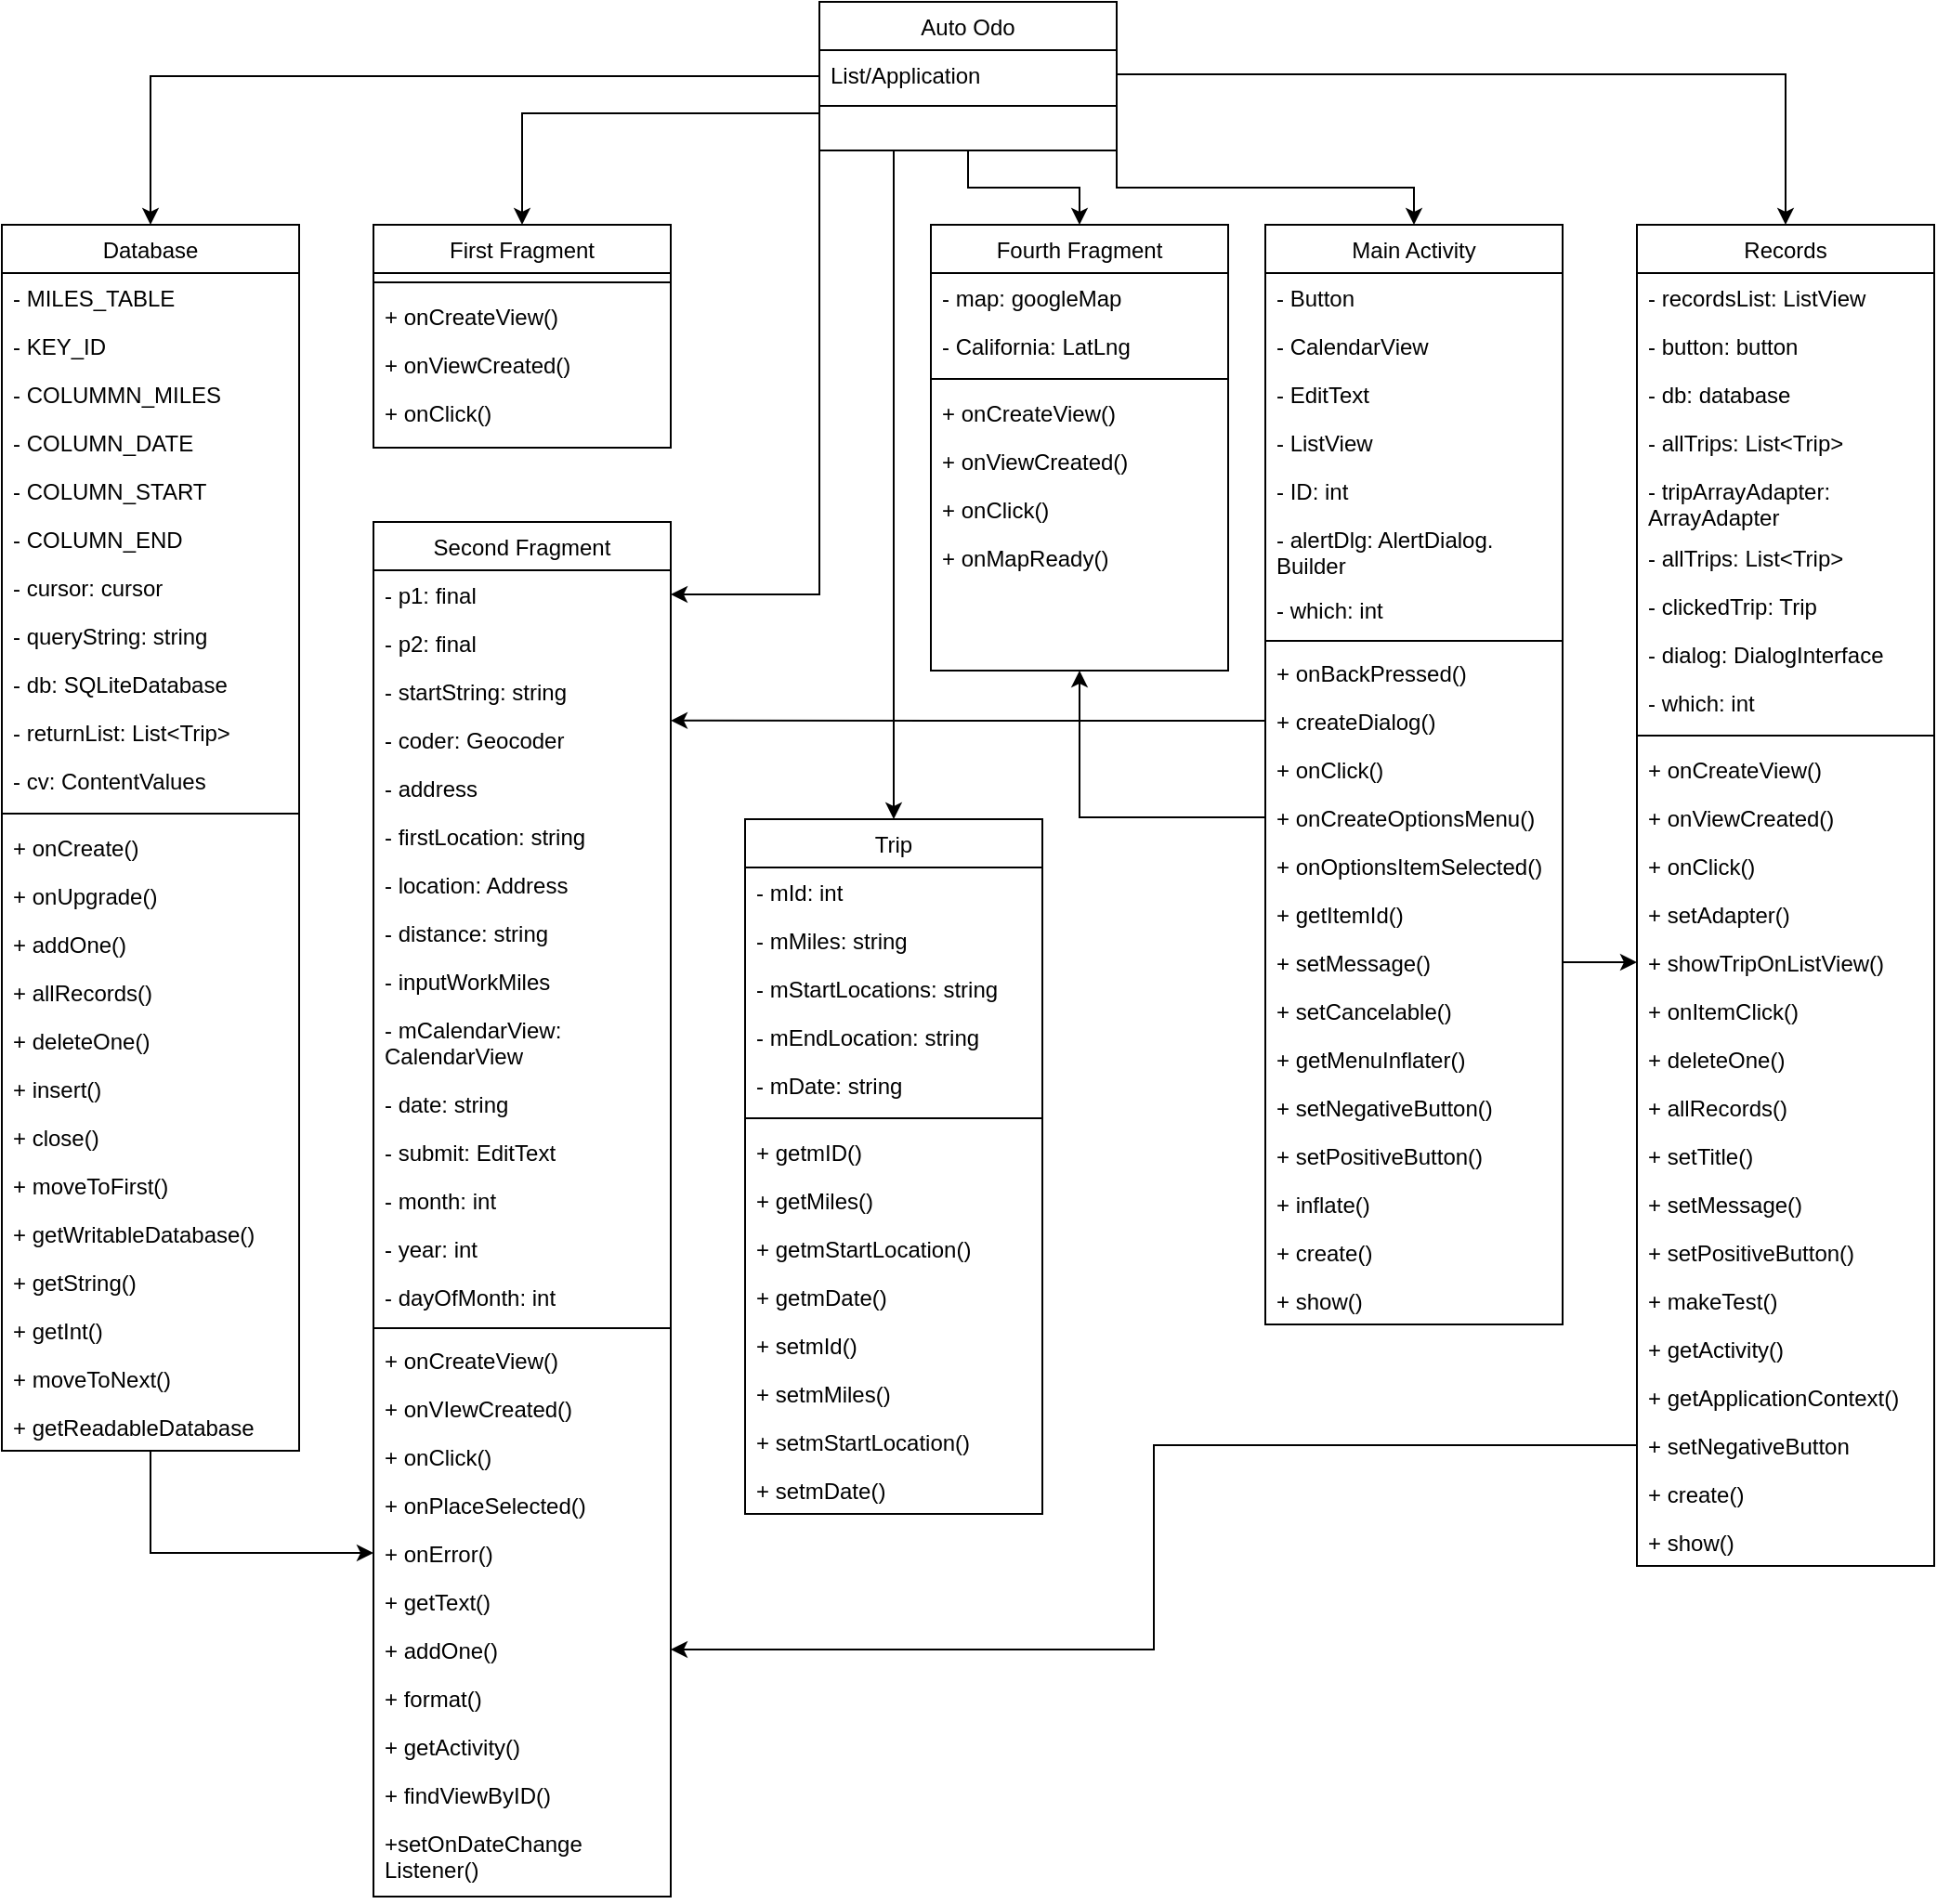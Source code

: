 <mxfile version="14.6.12" type="github">
  <diagram id="C5RBs43oDa-KdzZeNtuy" name="Page-1">
    <mxGraphModel dx="2219" dy="1079" grid="1" gridSize="10" guides="1" tooltips="1" connect="1" arrows="1" fold="1" page="1" pageScale="1" pageWidth="1169" pageHeight="827" math="0" shadow="0">
      <root>
        <mxCell id="WIyWlLk6GJQsqaUBKTNV-0" />
        <mxCell id="WIyWlLk6GJQsqaUBKTNV-1" parent="WIyWlLk6GJQsqaUBKTNV-0" />
        <mxCell id="zkfFHV4jXpPFQw0GAbJ--0" value="Trip" style="swimlane;fontStyle=0;align=center;verticalAlign=top;childLayout=stackLayout;horizontal=1;startSize=26;horizontalStack=0;resizeParent=1;resizeLast=0;collapsible=1;marginBottom=0;rounded=0;shadow=0;strokeWidth=1;" parent="WIyWlLk6GJQsqaUBKTNV-1" vertex="1">
          <mxGeometry x="480" y="480" width="160" height="374" as="geometry">
            <mxRectangle x="230" y="140" width="160" height="26" as="alternateBounds" />
          </mxGeometry>
        </mxCell>
        <mxCell id="zkfFHV4jXpPFQw0GAbJ--1" value="- mId: int" style="text;align=left;verticalAlign=top;spacingLeft=4;spacingRight=4;overflow=hidden;rotatable=0;points=[[0,0.5],[1,0.5]];portConstraint=eastwest;" parent="zkfFHV4jXpPFQw0GAbJ--0" vertex="1">
          <mxGeometry y="26" width="160" height="26" as="geometry" />
        </mxCell>
        <mxCell id="zkfFHV4jXpPFQw0GAbJ--2" value="- mMiles: string" style="text;align=left;verticalAlign=top;spacingLeft=4;spacingRight=4;overflow=hidden;rotatable=0;points=[[0,0.5],[1,0.5]];portConstraint=eastwest;rounded=0;shadow=0;html=0;" parent="zkfFHV4jXpPFQw0GAbJ--0" vertex="1">
          <mxGeometry y="52" width="160" height="26" as="geometry" />
        </mxCell>
        <mxCell id="zkfFHV4jXpPFQw0GAbJ--3" value="- mStartLocations: string" style="text;align=left;verticalAlign=top;spacingLeft=4;spacingRight=4;overflow=hidden;rotatable=0;points=[[0,0.5],[1,0.5]];portConstraint=eastwest;rounded=0;shadow=0;html=0;" parent="zkfFHV4jXpPFQw0GAbJ--0" vertex="1">
          <mxGeometry y="78" width="160" height="26" as="geometry" />
        </mxCell>
        <mxCell id="ICJa4dXN6EA7jcTqMa2y-134" value="- mEndLocation: string" style="text;align=left;verticalAlign=top;spacingLeft=4;spacingRight=4;overflow=hidden;rotatable=0;points=[[0,0.5],[1,0.5]];portConstraint=eastwest;" parent="zkfFHV4jXpPFQw0GAbJ--0" vertex="1">
          <mxGeometry y="104" width="160" height="26" as="geometry" />
        </mxCell>
        <mxCell id="zkfFHV4jXpPFQw0GAbJ--5" value="- mDate: string" style="text;align=left;verticalAlign=top;spacingLeft=4;spacingRight=4;overflow=hidden;rotatable=0;points=[[0,0.5],[1,0.5]];portConstraint=eastwest;" parent="zkfFHV4jXpPFQw0GAbJ--0" vertex="1">
          <mxGeometry y="130" width="160" height="26" as="geometry" />
        </mxCell>
        <mxCell id="zkfFHV4jXpPFQw0GAbJ--16" value="" style="endArrow=block;endSize=10;endFill=0;shadow=0;strokeWidth=1;rounded=0;edgeStyle=elbowEdgeStyle;elbow=vertical;startArrow=none;" parent="zkfFHV4jXpPFQw0GAbJ--0" edge="1">
          <mxGeometry width="160" relative="1" as="geometry">
            <mxPoint x="80" y="146" as="sourcePoint" />
            <mxPoint x="80" y="146" as="targetPoint" />
          </mxGeometry>
        </mxCell>
        <mxCell id="zkfFHV4jXpPFQw0GAbJ--4" value="" style="line;html=1;strokeWidth=1;align=left;verticalAlign=middle;spacingTop=-1;spacingLeft=3;spacingRight=3;rotatable=0;labelPosition=right;points=[];portConstraint=eastwest;" parent="zkfFHV4jXpPFQw0GAbJ--0" vertex="1">
          <mxGeometry y="156" width="160" height="10" as="geometry" />
        </mxCell>
        <mxCell id="htNBscK8hAbttqMsENV1-2" value="+ getmID()" style="text;align=left;verticalAlign=top;spacingLeft=4;spacingRight=4;overflow=hidden;rotatable=0;points=[[0,0.5],[1,0.5]];portConstraint=eastwest;" parent="zkfFHV4jXpPFQw0GAbJ--0" vertex="1">
          <mxGeometry y="166" width="160" height="26" as="geometry" />
        </mxCell>
        <mxCell id="YittxUxYCjVYNc-NV5xi-0" value="+ getMiles()" style="text;align=left;verticalAlign=top;spacingLeft=4;spacingRight=4;overflow=hidden;rotatable=0;points=[[0,0.5],[1,0.5]];portConstraint=eastwest;" parent="zkfFHV4jXpPFQw0GAbJ--0" vertex="1">
          <mxGeometry y="192" width="160" height="26" as="geometry" />
        </mxCell>
        <mxCell id="YittxUxYCjVYNc-NV5xi-1" value="+ getmStartLocation()" style="text;align=left;verticalAlign=top;spacingLeft=4;spacingRight=4;overflow=hidden;rotatable=0;points=[[0,0.5],[1,0.5]];portConstraint=eastwest;" parent="zkfFHV4jXpPFQw0GAbJ--0" vertex="1">
          <mxGeometry y="218" width="160" height="26" as="geometry" />
        </mxCell>
        <mxCell id="YittxUxYCjVYNc-NV5xi-2" value="+ getmDate()" style="text;align=left;verticalAlign=top;spacingLeft=4;spacingRight=4;overflow=hidden;rotatable=0;points=[[0,0.5],[1,0.5]];portConstraint=eastwest;" parent="zkfFHV4jXpPFQw0GAbJ--0" vertex="1">
          <mxGeometry y="244" width="160" height="26" as="geometry" />
        </mxCell>
        <mxCell id="YittxUxYCjVYNc-NV5xi-3" value="+ setmId()" style="text;align=left;verticalAlign=top;spacingLeft=4;spacingRight=4;overflow=hidden;rotatable=0;points=[[0,0.5],[1,0.5]];portConstraint=eastwest;" parent="zkfFHV4jXpPFQw0GAbJ--0" vertex="1">
          <mxGeometry y="270" width="160" height="26" as="geometry" />
        </mxCell>
        <mxCell id="YittxUxYCjVYNc-NV5xi-4" value="+ setmMiles()" style="text;align=left;verticalAlign=top;spacingLeft=4;spacingRight=4;overflow=hidden;rotatable=0;points=[[0,0.5],[1,0.5]];portConstraint=eastwest;" parent="zkfFHV4jXpPFQw0GAbJ--0" vertex="1">
          <mxGeometry y="296" width="160" height="26" as="geometry" />
        </mxCell>
        <mxCell id="YittxUxYCjVYNc-NV5xi-5" value="+ setmStartLocation()" style="text;align=left;verticalAlign=top;spacingLeft=4;spacingRight=4;overflow=hidden;rotatable=0;points=[[0,0.5],[1,0.5]];portConstraint=eastwest;" parent="zkfFHV4jXpPFQw0GAbJ--0" vertex="1">
          <mxGeometry y="322" width="160" height="26" as="geometry" />
        </mxCell>
        <mxCell id="YittxUxYCjVYNc-NV5xi-6" value="+ setmDate()" style="text;align=left;verticalAlign=top;spacingLeft=4;spacingRight=4;overflow=hidden;rotatable=0;points=[[0,0.5],[1,0.5]];portConstraint=eastwest;" parent="zkfFHV4jXpPFQw0GAbJ--0" vertex="1">
          <mxGeometry y="348" width="160" height="26" as="geometry" />
        </mxCell>
        <mxCell id="MrnSprWwLzV4yF43F4_1-12" style="edgeStyle=orthogonalEdgeStyle;rounded=0;orthogonalLoop=1;jettySize=auto;html=1;exitX=0.5;exitY=1;exitDx=0;exitDy=0;entryX=0;entryY=0.5;entryDx=0;entryDy=0;" edge="1" parent="WIyWlLk6GJQsqaUBKTNV-1" source="YittxUxYCjVYNc-NV5xi-7" target="ICJa4dXN6EA7jcTqMa2y-112">
          <mxGeometry relative="1" as="geometry" />
        </mxCell>
        <mxCell id="YittxUxYCjVYNc-NV5xi-7" value="Database" style="swimlane;fontStyle=0;align=center;verticalAlign=top;childLayout=stackLayout;horizontal=1;startSize=26;horizontalStack=0;resizeParent=1;resizeLast=0;collapsible=1;marginBottom=0;rounded=0;shadow=0;strokeWidth=1;" parent="WIyWlLk6GJQsqaUBKTNV-1" vertex="1">
          <mxGeometry x="80" y="160" width="160" height="660" as="geometry">
            <mxRectangle x="230" y="140" width="160" height="26" as="alternateBounds" />
          </mxGeometry>
        </mxCell>
        <mxCell id="YittxUxYCjVYNc-NV5xi-8" value="- MILES_TABLE" style="text;align=left;verticalAlign=top;spacingLeft=4;spacingRight=4;overflow=hidden;rotatable=0;points=[[0,0.5],[1,0.5]];portConstraint=eastwest;" parent="YittxUxYCjVYNc-NV5xi-7" vertex="1">
          <mxGeometry y="26" width="160" height="26" as="geometry" />
        </mxCell>
        <mxCell id="YittxUxYCjVYNc-NV5xi-9" value="- KEY_ID" style="text;align=left;verticalAlign=top;spacingLeft=4;spacingRight=4;overflow=hidden;rotatable=0;points=[[0,0.5],[1,0.5]];portConstraint=eastwest;rounded=0;shadow=0;html=0;" parent="YittxUxYCjVYNc-NV5xi-7" vertex="1">
          <mxGeometry y="52" width="160" height="26" as="geometry" />
        </mxCell>
        <mxCell id="YittxUxYCjVYNc-NV5xi-10" value="- COLUMMN_MILES" style="text;align=left;verticalAlign=top;spacingLeft=4;spacingRight=4;overflow=hidden;rotatable=0;points=[[0,0.5],[1,0.5]];portConstraint=eastwest;rounded=0;shadow=0;html=0;" parent="YittxUxYCjVYNc-NV5xi-7" vertex="1">
          <mxGeometry y="78" width="160" height="26" as="geometry" />
        </mxCell>
        <mxCell id="YittxUxYCjVYNc-NV5xi-11" value="- COLUMN_DATE" style="text;align=left;verticalAlign=top;spacingLeft=4;spacingRight=4;overflow=hidden;rotatable=0;points=[[0,0.5],[1,0.5]];portConstraint=eastwest;" parent="YittxUxYCjVYNc-NV5xi-7" vertex="1">
          <mxGeometry y="104" width="160" height="26" as="geometry" />
        </mxCell>
        <mxCell id="YittxUxYCjVYNc-NV5xi-12" value="" style="endArrow=block;endSize=10;endFill=0;shadow=0;strokeWidth=1;rounded=0;edgeStyle=elbowEdgeStyle;elbow=vertical;startArrow=none;" parent="YittxUxYCjVYNc-NV5xi-7" edge="1">
          <mxGeometry width="160" relative="1" as="geometry">
            <mxPoint x="80" y="146" as="sourcePoint" />
            <mxPoint x="80" y="146" as="targetPoint" />
          </mxGeometry>
        </mxCell>
        <mxCell id="YittxUxYCjVYNc-NV5xi-22" value="- COLUMN_START" style="text;align=left;verticalAlign=top;spacingLeft=4;spacingRight=4;overflow=hidden;rotatable=0;points=[[0,0.5],[1,0.5]];portConstraint=eastwest;" parent="YittxUxYCjVYNc-NV5xi-7" vertex="1">
          <mxGeometry y="130" width="160" height="26" as="geometry" />
        </mxCell>
        <mxCell id="YittxUxYCjVYNc-NV5xi-23" value="- COLUMN_END" style="text;align=left;verticalAlign=top;spacingLeft=4;spacingRight=4;overflow=hidden;rotatable=0;points=[[0,0.5],[1,0.5]];portConstraint=eastwest;" parent="YittxUxYCjVYNc-NV5xi-7" vertex="1">
          <mxGeometry y="156" width="160" height="26" as="geometry" />
        </mxCell>
        <mxCell id="ICJa4dXN6EA7jcTqMa2y-63" value="- cursor: cursor" style="text;align=left;verticalAlign=top;spacingLeft=4;spacingRight=4;overflow=hidden;rotatable=0;points=[[0,0.5],[1,0.5]];portConstraint=eastwest;" parent="YittxUxYCjVYNc-NV5xi-7" vertex="1">
          <mxGeometry y="182" width="160" height="26" as="geometry" />
        </mxCell>
        <mxCell id="ICJa4dXN6EA7jcTqMa2y-64" value="- queryString: string" style="text;align=left;verticalAlign=top;spacingLeft=4;spacingRight=4;overflow=hidden;rotatable=0;points=[[0,0.5],[1,0.5]];portConstraint=eastwest;" parent="YittxUxYCjVYNc-NV5xi-7" vertex="1">
          <mxGeometry y="208" width="160" height="26" as="geometry" />
        </mxCell>
        <mxCell id="ICJa4dXN6EA7jcTqMa2y-65" value="- db: SQLiteDatabase" style="text;align=left;verticalAlign=top;spacingLeft=4;spacingRight=4;overflow=hidden;rotatable=0;points=[[0,0.5],[1,0.5]];portConstraint=eastwest;" parent="YittxUxYCjVYNc-NV5xi-7" vertex="1">
          <mxGeometry y="234" width="160" height="26" as="geometry" />
        </mxCell>
        <mxCell id="ICJa4dXN6EA7jcTqMa2y-71" value="- returnList: List&lt;Trip&gt;" style="text;align=left;verticalAlign=top;spacingLeft=4;spacingRight=4;overflow=hidden;rotatable=0;points=[[0,0.5],[1,0.5]];portConstraint=eastwest;" parent="YittxUxYCjVYNc-NV5xi-7" vertex="1">
          <mxGeometry y="260" width="160" height="26" as="geometry" />
        </mxCell>
        <mxCell id="ICJa4dXN6EA7jcTqMa2y-72" value="- cv: ContentValues" style="text;align=left;verticalAlign=top;spacingLeft=4;spacingRight=4;overflow=hidden;rotatable=0;points=[[0,0.5],[1,0.5]];portConstraint=eastwest;" parent="YittxUxYCjVYNc-NV5xi-7" vertex="1">
          <mxGeometry y="286" width="160" height="26" as="geometry" />
        </mxCell>
        <mxCell id="YittxUxYCjVYNc-NV5xi-13" value="" style="line;html=1;strokeWidth=1;align=left;verticalAlign=middle;spacingTop=-1;spacingLeft=3;spacingRight=3;rotatable=0;labelPosition=right;points=[];portConstraint=eastwest;" parent="YittxUxYCjVYNc-NV5xi-7" vertex="1">
          <mxGeometry y="312" width="160" height="10" as="geometry" />
        </mxCell>
        <mxCell id="YittxUxYCjVYNc-NV5xi-24" value="+ onCreate()" style="text;align=left;verticalAlign=top;spacingLeft=4;spacingRight=4;overflow=hidden;rotatable=0;points=[[0,0.5],[1,0.5]];portConstraint=eastwest;" parent="YittxUxYCjVYNc-NV5xi-7" vertex="1">
          <mxGeometry y="322" width="160" height="26" as="geometry" />
        </mxCell>
        <mxCell id="YittxUxYCjVYNc-NV5xi-25" value="+ onUpgrade()" style="text;align=left;verticalAlign=top;spacingLeft=4;spacingRight=4;overflow=hidden;rotatable=0;points=[[0,0.5],[1,0.5]];portConstraint=eastwest;" parent="YittxUxYCjVYNc-NV5xi-7" vertex="1">
          <mxGeometry y="348" width="160" height="26" as="geometry" />
        </mxCell>
        <mxCell id="YittxUxYCjVYNc-NV5xi-37" value="+ addOne()" style="text;align=left;verticalAlign=top;spacingLeft=4;spacingRight=4;overflow=hidden;rotatable=0;points=[[0,0.5],[1,0.5]];portConstraint=eastwest;" parent="YittxUxYCjVYNc-NV5xi-7" vertex="1">
          <mxGeometry y="374" width="160" height="26" as="geometry" />
        </mxCell>
        <mxCell id="YittxUxYCjVYNc-NV5xi-38" value="+ allRecords()" style="text;align=left;verticalAlign=top;spacingLeft=4;spacingRight=4;overflow=hidden;rotatable=0;points=[[0,0.5],[1,0.5]];portConstraint=eastwest;" parent="YittxUxYCjVYNc-NV5xi-7" vertex="1">
          <mxGeometry y="400" width="160" height="26" as="geometry" />
        </mxCell>
        <mxCell id="YittxUxYCjVYNc-NV5xi-39" value="+ deleteOne()" style="text;align=left;verticalAlign=top;spacingLeft=4;spacingRight=4;overflow=hidden;rotatable=0;points=[[0,0.5],[1,0.5]];portConstraint=eastwest;" parent="YittxUxYCjVYNc-NV5xi-7" vertex="1">
          <mxGeometry y="426" width="160" height="26" as="geometry" />
        </mxCell>
        <mxCell id="ICJa4dXN6EA7jcTqMa2y-60" value="+ insert()" style="text;align=left;verticalAlign=top;spacingLeft=4;spacingRight=4;overflow=hidden;rotatable=0;points=[[0,0.5],[1,0.5]];portConstraint=eastwest;" parent="YittxUxYCjVYNc-NV5xi-7" vertex="1">
          <mxGeometry y="452" width="160" height="26" as="geometry" />
        </mxCell>
        <mxCell id="ICJa4dXN6EA7jcTqMa2y-61" value="+ close()" style="text;align=left;verticalAlign=top;spacingLeft=4;spacingRight=4;overflow=hidden;rotatable=0;points=[[0,0.5],[1,0.5]];portConstraint=eastwest;" parent="YittxUxYCjVYNc-NV5xi-7" vertex="1">
          <mxGeometry y="478" width="160" height="26" as="geometry" />
        </mxCell>
        <mxCell id="ICJa4dXN6EA7jcTqMa2y-62" value="+ moveToFirst()" style="text;align=left;verticalAlign=top;spacingLeft=4;spacingRight=4;overflow=hidden;rotatable=0;points=[[0,0.5],[1,0.5]];portConstraint=eastwest;" parent="YittxUxYCjVYNc-NV5xi-7" vertex="1">
          <mxGeometry y="504" width="160" height="26" as="geometry" />
        </mxCell>
        <mxCell id="ICJa4dXN6EA7jcTqMa2y-66" value="+ getWritableDatabase()" style="text;align=left;verticalAlign=top;spacingLeft=4;spacingRight=4;overflow=hidden;rotatable=0;points=[[0,0.5],[1,0.5]];portConstraint=eastwest;" parent="YittxUxYCjVYNc-NV5xi-7" vertex="1">
          <mxGeometry y="530" width="160" height="26" as="geometry" />
        </mxCell>
        <mxCell id="ICJa4dXN6EA7jcTqMa2y-67" value="+ getString()" style="text;align=left;verticalAlign=top;spacingLeft=4;spacingRight=4;overflow=hidden;rotatable=0;points=[[0,0.5],[1,0.5]];portConstraint=eastwest;" parent="YittxUxYCjVYNc-NV5xi-7" vertex="1">
          <mxGeometry y="556" width="160" height="26" as="geometry" />
        </mxCell>
        <mxCell id="ICJa4dXN6EA7jcTqMa2y-68" value="+ getInt()" style="text;align=left;verticalAlign=top;spacingLeft=4;spacingRight=4;overflow=hidden;rotatable=0;points=[[0,0.5],[1,0.5]];portConstraint=eastwest;" parent="YittxUxYCjVYNc-NV5xi-7" vertex="1">
          <mxGeometry y="582" width="160" height="26" as="geometry" />
        </mxCell>
        <mxCell id="ICJa4dXN6EA7jcTqMa2y-69" value="+ moveToNext()" style="text;align=left;verticalAlign=top;spacingLeft=4;spacingRight=4;overflow=hidden;rotatable=0;points=[[0,0.5],[1,0.5]];portConstraint=eastwest;" parent="YittxUxYCjVYNc-NV5xi-7" vertex="1">
          <mxGeometry y="608" width="160" height="26" as="geometry" />
        </mxCell>
        <mxCell id="ICJa4dXN6EA7jcTqMa2y-70" value="+ getReadableDatabase" style="text;align=left;verticalAlign=top;spacingLeft=4;spacingRight=4;overflow=hidden;rotatable=0;points=[[0,0.5],[1,0.5]];portConstraint=eastwest;" parent="YittxUxYCjVYNc-NV5xi-7" vertex="1">
          <mxGeometry y="634" width="160" height="26" as="geometry" />
        </mxCell>
        <mxCell id="YittxUxYCjVYNc-NV5xi-40" value="Records" style="swimlane;fontStyle=0;align=center;verticalAlign=top;childLayout=stackLayout;horizontal=1;startSize=26;horizontalStack=0;resizeParent=1;resizeLast=0;collapsible=1;marginBottom=0;rounded=0;shadow=0;strokeWidth=1;" parent="WIyWlLk6GJQsqaUBKTNV-1" vertex="1">
          <mxGeometry x="960" y="160" width="160" height="722" as="geometry">
            <mxRectangle x="230" y="140" width="160" height="26" as="alternateBounds" />
          </mxGeometry>
        </mxCell>
        <mxCell id="YittxUxYCjVYNc-NV5xi-45" value="" style="endArrow=block;endSize=10;endFill=0;shadow=0;strokeWidth=1;rounded=0;edgeStyle=elbowEdgeStyle;elbow=vertical;startArrow=none;" parent="YittxUxYCjVYNc-NV5xi-40" edge="1">
          <mxGeometry width="160" relative="1" as="geometry">
            <mxPoint x="80" y="146" as="sourcePoint" />
            <mxPoint x="80" y="146" as="targetPoint" />
          </mxGeometry>
        </mxCell>
        <mxCell id="ICJa4dXN6EA7jcTqMa2y-52" value="- recordsList: ListView" style="text;align=left;verticalAlign=top;spacingLeft=4;spacingRight=4;overflow=hidden;rotatable=0;points=[[0,0.5],[1,0.5]];portConstraint=eastwest;" parent="YittxUxYCjVYNc-NV5xi-40" vertex="1">
          <mxGeometry y="26" width="160" height="26" as="geometry" />
        </mxCell>
        <mxCell id="ICJa4dXN6EA7jcTqMa2y-48" value="- button: button" style="text;align=left;verticalAlign=top;spacingLeft=4;spacingRight=4;overflow=hidden;rotatable=0;points=[[0,0.5],[1,0.5]];portConstraint=eastwest;" parent="YittxUxYCjVYNc-NV5xi-40" vertex="1">
          <mxGeometry y="52" width="160" height="26" as="geometry" />
        </mxCell>
        <mxCell id="ICJa4dXN6EA7jcTqMa2y-49" value="- db: database" style="text;align=left;verticalAlign=top;spacingLeft=4;spacingRight=4;overflow=hidden;rotatable=0;points=[[0,0.5],[1,0.5]];portConstraint=eastwest;" parent="YittxUxYCjVYNc-NV5xi-40" vertex="1">
          <mxGeometry y="78" width="160" height="26" as="geometry" />
        </mxCell>
        <mxCell id="ICJa4dXN6EA7jcTqMa2y-50" value="- allTrips: List&lt;Trip&gt;" style="text;align=left;verticalAlign=top;spacingLeft=4;spacingRight=4;overflow=hidden;rotatable=0;points=[[0,0.5],[1,0.5]];portConstraint=eastwest;" parent="YittxUxYCjVYNc-NV5xi-40" vertex="1">
          <mxGeometry y="104" width="160" height="26" as="geometry" />
        </mxCell>
        <mxCell id="ICJa4dXN6EA7jcTqMa2y-51" value="- tripArrayAdapter: &#xa;ArrayAdapter" style="text;align=left;verticalAlign=top;spacingLeft=4;spacingRight=4;overflow=hidden;rotatable=0;points=[[0,0.5],[1,0.5]];portConstraint=eastwest;" parent="YittxUxYCjVYNc-NV5xi-40" vertex="1">
          <mxGeometry y="130" width="160" height="36" as="geometry" />
        </mxCell>
        <mxCell id="ICJa4dXN6EA7jcTqMa2y-53" value="- allTrips: List&lt;Trip&gt;" style="text;align=left;verticalAlign=top;spacingLeft=4;spacingRight=4;overflow=hidden;rotatable=0;points=[[0,0.5],[1,0.5]];portConstraint=eastwest;" parent="YittxUxYCjVYNc-NV5xi-40" vertex="1">
          <mxGeometry y="166" width="160" height="26" as="geometry" />
        </mxCell>
        <mxCell id="ICJa4dXN6EA7jcTqMa2y-56" value="- clickedTrip: Trip" style="text;align=left;verticalAlign=top;spacingLeft=4;spacingRight=4;overflow=hidden;rotatable=0;points=[[0,0.5],[1,0.5]];portConstraint=eastwest;" parent="YittxUxYCjVYNc-NV5xi-40" vertex="1">
          <mxGeometry y="192" width="160" height="26" as="geometry" />
        </mxCell>
        <mxCell id="ICJa4dXN6EA7jcTqMa2y-90" value="- dialog: DialogInterface" style="text;align=left;verticalAlign=top;spacingLeft=4;spacingRight=4;overflow=hidden;rotatable=0;points=[[0,0.5],[1,0.5]];portConstraint=eastwest;" parent="YittxUxYCjVYNc-NV5xi-40" vertex="1">
          <mxGeometry y="218" width="160" height="26" as="geometry" />
        </mxCell>
        <mxCell id="ICJa4dXN6EA7jcTqMa2y-91" value="- which: int" style="text;align=left;verticalAlign=top;spacingLeft=4;spacingRight=4;overflow=hidden;rotatable=0;points=[[0,0.5],[1,0.5]];portConstraint=eastwest;" parent="YittxUxYCjVYNc-NV5xi-40" vertex="1">
          <mxGeometry y="244" width="160" height="26" as="geometry" />
        </mxCell>
        <mxCell id="YittxUxYCjVYNc-NV5xi-48" value="" style="line;html=1;strokeWidth=1;align=left;verticalAlign=middle;spacingTop=-1;spacingLeft=3;spacingRight=3;rotatable=0;labelPosition=right;points=[];portConstraint=eastwest;" parent="YittxUxYCjVYNc-NV5xi-40" vertex="1">
          <mxGeometry y="270" width="160" height="10" as="geometry" />
        </mxCell>
        <mxCell id="YittxUxYCjVYNc-NV5xi-49" value="+ onCreateView()" style="text;align=left;verticalAlign=top;spacingLeft=4;spacingRight=4;overflow=hidden;rotatable=0;points=[[0,0.5],[1,0.5]];portConstraint=eastwest;" parent="YittxUxYCjVYNc-NV5xi-40" vertex="1">
          <mxGeometry y="280" width="160" height="26" as="geometry" />
        </mxCell>
        <mxCell id="YittxUxYCjVYNc-NV5xi-50" value="+ onViewCreated()" style="text;align=left;verticalAlign=top;spacingLeft=4;spacingRight=4;overflow=hidden;rotatable=0;points=[[0,0.5],[1,0.5]];portConstraint=eastwest;" parent="YittxUxYCjVYNc-NV5xi-40" vertex="1">
          <mxGeometry y="306" width="160" height="26" as="geometry" />
        </mxCell>
        <mxCell id="YittxUxYCjVYNc-NV5xi-51" value="+ onClick()" style="text;align=left;verticalAlign=top;spacingLeft=4;spacingRight=4;overflow=hidden;rotatable=0;points=[[0,0.5],[1,0.5]];portConstraint=eastwest;" parent="YittxUxYCjVYNc-NV5xi-40" vertex="1">
          <mxGeometry y="332" width="160" height="26" as="geometry" />
        </mxCell>
        <mxCell id="ICJa4dXN6EA7jcTqMa2y-59" value="+ setAdapter()" style="text;align=left;verticalAlign=top;spacingLeft=4;spacingRight=4;overflow=hidden;rotatable=0;points=[[0,0.5],[1,0.5]];portConstraint=eastwest;" parent="YittxUxYCjVYNc-NV5xi-40" vertex="1">
          <mxGeometry y="358" width="160" height="26" as="geometry" />
        </mxCell>
        <mxCell id="ICJa4dXN6EA7jcTqMa2y-54" value="+ showTripOnListView()" style="text;align=left;verticalAlign=top;spacingLeft=4;spacingRight=4;overflow=hidden;rotatable=0;points=[[0,0.5],[1,0.5]];portConstraint=eastwest;" parent="YittxUxYCjVYNc-NV5xi-40" vertex="1">
          <mxGeometry y="384" width="160" height="26" as="geometry" />
        </mxCell>
        <mxCell id="ICJa4dXN6EA7jcTqMa2y-55" value="+ onItemClick()" style="text;align=left;verticalAlign=top;spacingLeft=4;spacingRight=4;overflow=hidden;rotatable=0;points=[[0,0.5],[1,0.5]];portConstraint=eastwest;" parent="YittxUxYCjVYNc-NV5xi-40" vertex="1">
          <mxGeometry y="410" width="160" height="26" as="geometry" />
        </mxCell>
        <mxCell id="ICJa4dXN6EA7jcTqMa2y-58" value="+ deleteOne()" style="text;align=left;verticalAlign=top;spacingLeft=4;spacingRight=4;overflow=hidden;rotatable=0;points=[[0,0.5],[1,0.5]];portConstraint=eastwest;" parent="YittxUxYCjVYNc-NV5xi-40" vertex="1">
          <mxGeometry y="436" width="160" height="26" as="geometry" />
        </mxCell>
        <mxCell id="ICJa4dXN6EA7jcTqMa2y-82" value="+ allRecords()" style="text;align=left;verticalAlign=top;spacingLeft=4;spacingRight=4;overflow=hidden;rotatable=0;points=[[0,0.5],[1,0.5]];portConstraint=eastwest;" parent="YittxUxYCjVYNc-NV5xi-40" vertex="1">
          <mxGeometry y="462" width="160" height="26" as="geometry" />
        </mxCell>
        <mxCell id="ICJa4dXN6EA7jcTqMa2y-83" value="+ setTitle()" style="text;align=left;verticalAlign=top;spacingLeft=4;spacingRight=4;overflow=hidden;rotatable=0;points=[[0,0.5],[1,0.5]];portConstraint=eastwest;" parent="YittxUxYCjVYNc-NV5xi-40" vertex="1">
          <mxGeometry y="488" width="160" height="26" as="geometry" />
        </mxCell>
        <mxCell id="ICJa4dXN6EA7jcTqMa2y-84" value="+ setMessage()" style="text;align=left;verticalAlign=top;spacingLeft=4;spacingRight=4;overflow=hidden;rotatable=0;points=[[0,0.5],[1,0.5]];portConstraint=eastwest;" parent="YittxUxYCjVYNc-NV5xi-40" vertex="1">
          <mxGeometry y="514" width="160" height="26" as="geometry" />
        </mxCell>
        <mxCell id="ICJa4dXN6EA7jcTqMa2y-85" value="+ setPositiveButton()" style="text;align=left;verticalAlign=top;spacingLeft=4;spacingRight=4;overflow=hidden;rotatable=0;points=[[0,0.5],[1,0.5]];portConstraint=eastwest;" parent="YittxUxYCjVYNc-NV5xi-40" vertex="1">
          <mxGeometry y="540" width="160" height="26" as="geometry" />
        </mxCell>
        <mxCell id="ICJa4dXN6EA7jcTqMa2y-86" value="+ makeTest()" style="text;align=left;verticalAlign=top;spacingLeft=4;spacingRight=4;overflow=hidden;rotatable=0;points=[[0,0.5],[1,0.5]];portConstraint=eastwest;" parent="YittxUxYCjVYNc-NV5xi-40" vertex="1">
          <mxGeometry y="566" width="160" height="26" as="geometry" />
        </mxCell>
        <mxCell id="ICJa4dXN6EA7jcTqMa2y-87" value="+ getActivity()" style="text;align=left;verticalAlign=top;spacingLeft=4;spacingRight=4;overflow=hidden;rotatable=0;points=[[0,0.5],[1,0.5]];portConstraint=eastwest;" parent="YittxUxYCjVYNc-NV5xi-40" vertex="1">
          <mxGeometry y="592" width="160" height="26" as="geometry" />
        </mxCell>
        <mxCell id="ICJa4dXN6EA7jcTqMa2y-88" value="+ getApplicationContext()" style="text;align=left;verticalAlign=top;spacingLeft=4;spacingRight=4;overflow=hidden;rotatable=0;points=[[0,0.5],[1,0.5]];portConstraint=eastwest;" parent="YittxUxYCjVYNc-NV5xi-40" vertex="1">
          <mxGeometry y="618" width="160" height="26" as="geometry" />
        </mxCell>
        <mxCell id="ICJa4dXN6EA7jcTqMa2y-89" value="+ setNegativeButton" style="text;align=left;verticalAlign=top;spacingLeft=4;spacingRight=4;overflow=hidden;rotatable=0;points=[[0,0.5],[1,0.5]];portConstraint=eastwest;" parent="YittxUxYCjVYNc-NV5xi-40" vertex="1">
          <mxGeometry y="644" width="160" height="26" as="geometry" />
        </mxCell>
        <mxCell id="ICJa4dXN6EA7jcTqMa2y-92" value="+ create()" style="text;align=left;verticalAlign=top;spacingLeft=4;spacingRight=4;overflow=hidden;rotatable=0;points=[[0,0.5],[1,0.5]];portConstraint=eastwest;" parent="YittxUxYCjVYNc-NV5xi-40" vertex="1">
          <mxGeometry y="670" width="160" height="26" as="geometry" />
        </mxCell>
        <mxCell id="ICJa4dXN6EA7jcTqMa2y-93" value="+ show()" style="text;align=left;verticalAlign=top;spacingLeft=4;spacingRight=4;overflow=hidden;rotatable=0;points=[[0,0.5],[1,0.5]];portConstraint=eastwest;" parent="YittxUxYCjVYNc-NV5xi-40" vertex="1">
          <mxGeometry y="696" width="160" height="26" as="geometry" />
        </mxCell>
        <mxCell id="MrnSprWwLzV4yF43F4_1-3" style="edgeStyle=orthogonalEdgeStyle;rounded=0;orthogonalLoop=1;jettySize=auto;html=1;exitX=0;exitY=0.5;exitDx=0;exitDy=0;" edge="1" parent="WIyWlLk6GJQsqaUBKTNV-1" source="ICJa4dXN6EA7jcTqMa2y-0" target="YittxUxYCjVYNc-NV5xi-7">
          <mxGeometry relative="1" as="geometry" />
        </mxCell>
        <mxCell id="MrnSprWwLzV4yF43F4_1-4" style="edgeStyle=orthogonalEdgeStyle;rounded=0;orthogonalLoop=1;jettySize=auto;html=1;exitX=0;exitY=0.75;exitDx=0;exitDy=0;entryX=0.5;entryY=0;entryDx=0;entryDy=0;" edge="1" parent="WIyWlLk6GJQsqaUBKTNV-1" source="ICJa4dXN6EA7jcTqMa2y-0" target="ICJa4dXN6EA7jcTqMa2y-3">
          <mxGeometry relative="1" as="geometry" />
        </mxCell>
        <mxCell id="MrnSprWwLzV4yF43F4_1-6" style="edgeStyle=orthogonalEdgeStyle;rounded=0;orthogonalLoop=1;jettySize=auto;html=1;exitX=0;exitY=1;exitDx=0;exitDy=0;entryX=1;entryY=0.5;entryDx=0;entryDy=0;" edge="1" parent="WIyWlLk6GJQsqaUBKTNV-1" source="ICJa4dXN6EA7jcTqMa2y-0" target="ICJa4dXN6EA7jcTqMa2y-95">
          <mxGeometry relative="1" as="geometry" />
        </mxCell>
        <mxCell id="MrnSprWwLzV4yF43F4_1-7" style="edgeStyle=orthogonalEdgeStyle;rounded=0;orthogonalLoop=1;jettySize=auto;html=1;exitX=0.25;exitY=1;exitDx=0;exitDy=0;entryX=0.5;entryY=0;entryDx=0;entryDy=0;" edge="1" parent="WIyWlLk6GJQsqaUBKTNV-1" source="ICJa4dXN6EA7jcTqMa2y-0" target="zkfFHV4jXpPFQw0GAbJ--0">
          <mxGeometry relative="1" as="geometry" />
        </mxCell>
        <mxCell id="MrnSprWwLzV4yF43F4_1-8" style="edgeStyle=orthogonalEdgeStyle;rounded=0;orthogonalLoop=1;jettySize=auto;html=1;exitX=0.5;exitY=1;exitDx=0;exitDy=0;entryX=0.5;entryY=0;entryDx=0;entryDy=0;" edge="1" parent="WIyWlLk6GJQsqaUBKTNV-1" source="ICJa4dXN6EA7jcTqMa2y-0" target="ICJa4dXN6EA7jcTqMa2y-11">
          <mxGeometry relative="1" as="geometry" />
        </mxCell>
        <mxCell id="MrnSprWwLzV4yF43F4_1-9" style="edgeStyle=orthogonalEdgeStyle;rounded=0;orthogonalLoop=1;jettySize=auto;html=1;exitX=1;exitY=1;exitDx=0;exitDy=0;entryX=0.5;entryY=0;entryDx=0;entryDy=0;" edge="1" parent="WIyWlLk6GJQsqaUBKTNV-1" source="ICJa4dXN6EA7jcTqMa2y-0" target="ICJa4dXN6EA7jcTqMa2y-20">
          <mxGeometry relative="1" as="geometry" />
        </mxCell>
        <mxCell id="ICJa4dXN6EA7jcTqMa2y-0" value="Auto Odo" style="swimlane;fontStyle=0;align=center;verticalAlign=top;childLayout=stackLayout;horizontal=1;startSize=26;horizontalStack=0;resizeParent=1;resizeLast=0;collapsible=1;marginBottom=0;rounded=0;shadow=0;strokeWidth=1;" parent="WIyWlLk6GJQsqaUBKTNV-1" vertex="1">
          <mxGeometry x="520" y="40" width="160" height="80" as="geometry">
            <mxRectangle x="550" y="140" width="160" height="26" as="alternateBounds" />
          </mxGeometry>
        </mxCell>
        <mxCell id="ICJa4dXN6EA7jcTqMa2y-1" value="List/Application" style="text;align=left;verticalAlign=top;spacingLeft=4;spacingRight=4;overflow=hidden;rotatable=0;points=[[0,0.5],[1,0.5]];portConstraint=eastwest;rounded=0;shadow=0;html=0;" parent="ICJa4dXN6EA7jcTqMa2y-0" vertex="1">
          <mxGeometry y="26" width="160" height="26" as="geometry" />
        </mxCell>
        <mxCell id="ICJa4dXN6EA7jcTqMa2y-2" value="" style="line;html=1;strokeWidth=1;align=left;verticalAlign=middle;spacingTop=-1;spacingLeft=3;spacingRight=3;rotatable=0;labelPosition=right;points=[];portConstraint=eastwest;" parent="ICJa4dXN6EA7jcTqMa2y-0" vertex="1">
          <mxGeometry y="52" width="160" height="8" as="geometry" />
        </mxCell>
        <mxCell id="ICJa4dXN6EA7jcTqMa2y-3" value="First Fragment" style="swimlane;fontStyle=0;align=center;verticalAlign=top;childLayout=stackLayout;horizontal=1;startSize=26;horizontalStack=0;resizeParent=1;resizeLast=0;collapsible=1;marginBottom=0;rounded=0;shadow=0;strokeWidth=1;" parent="WIyWlLk6GJQsqaUBKTNV-1" vertex="1">
          <mxGeometry x="280" y="160" width="160" height="120" as="geometry">
            <mxRectangle x="550" y="140" width="160" height="26" as="alternateBounds" />
          </mxGeometry>
        </mxCell>
        <mxCell id="ICJa4dXN6EA7jcTqMa2y-7" value="" style="line;html=1;strokeWidth=1;align=left;verticalAlign=middle;spacingTop=-1;spacingLeft=3;spacingRight=3;rotatable=0;labelPosition=right;points=[];portConstraint=eastwest;" parent="ICJa4dXN6EA7jcTqMa2y-3" vertex="1">
          <mxGeometry y="26" width="160" height="10" as="geometry" />
        </mxCell>
        <mxCell id="ICJa4dXN6EA7jcTqMa2y-8" value="+ onCreateView()" style="text;align=left;verticalAlign=top;spacingLeft=4;spacingRight=4;overflow=hidden;rotatable=0;points=[[0,0.5],[1,0.5]];portConstraint=eastwest;" parent="ICJa4dXN6EA7jcTqMa2y-3" vertex="1">
          <mxGeometry y="36" width="160" height="26" as="geometry" />
        </mxCell>
        <mxCell id="ICJa4dXN6EA7jcTqMa2y-9" value="+ onViewCreated()" style="text;align=left;verticalAlign=top;spacingLeft=4;spacingRight=4;overflow=hidden;rotatable=0;points=[[0,0.5],[1,0.5]];portConstraint=eastwest;" parent="ICJa4dXN6EA7jcTqMa2y-3" vertex="1">
          <mxGeometry y="62" width="160" height="26" as="geometry" />
        </mxCell>
        <mxCell id="ICJa4dXN6EA7jcTqMa2y-10" value="+ onClick()" style="text;align=left;verticalAlign=top;spacingLeft=4;spacingRight=4;overflow=hidden;rotatable=0;points=[[0,0.5],[1,0.5]];portConstraint=eastwest;" parent="ICJa4dXN6EA7jcTqMa2y-3" vertex="1">
          <mxGeometry y="88" width="160" height="26" as="geometry" />
        </mxCell>
        <mxCell id="ICJa4dXN6EA7jcTqMa2y-11" value="Fourth Fragment" style="swimlane;fontStyle=0;align=center;verticalAlign=top;childLayout=stackLayout;horizontal=1;startSize=26;horizontalStack=0;resizeParent=1;resizeLast=0;collapsible=1;marginBottom=0;rounded=0;shadow=0;strokeWidth=1;" parent="WIyWlLk6GJQsqaUBKTNV-1" vertex="1">
          <mxGeometry x="580" y="160" width="160" height="240" as="geometry">
            <mxRectangle x="550" y="140" width="160" height="26" as="alternateBounds" />
          </mxGeometry>
        </mxCell>
        <mxCell id="ICJa4dXN6EA7jcTqMa2y-13" value="- map: googleMap" style="text;align=left;verticalAlign=top;spacingLeft=4;spacingRight=4;overflow=hidden;rotatable=0;points=[[0,0.5],[1,0.5]];portConstraint=eastwest;rounded=0;shadow=0;html=0;" parent="ICJa4dXN6EA7jcTqMa2y-11" vertex="1">
          <mxGeometry y="26" width="160" height="26" as="geometry" />
        </mxCell>
        <mxCell id="ICJa4dXN6EA7jcTqMa2y-14" value="- California: LatLng" style="text;align=left;verticalAlign=top;spacingLeft=4;spacingRight=4;overflow=hidden;rotatable=0;points=[[0,0.5],[1,0.5]];portConstraint=eastwest;rounded=0;shadow=0;html=0;" parent="ICJa4dXN6EA7jcTqMa2y-11" vertex="1">
          <mxGeometry y="52" width="160" height="26" as="geometry" />
        </mxCell>
        <mxCell id="ICJa4dXN6EA7jcTqMa2y-15" value="" style="line;html=1;strokeWidth=1;align=left;verticalAlign=middle;spacingTop=-1;spacingLeft=3;spacingRight=3;rotatable=0;labelPosition=right;points=[];portConstraint=eastwest;" parent="ICJa4dXN6EA7jcTqMa2y-11" vertex="1">
          <mxGeometry y="78" width="160" height="10" as="geometry" />
        </mxCell>
        <mxCell id="ICJa4dXN6EA7jcTqMa2y-16" value="+ onCreateView()" style="text;align=left;verticalAlign=top;spacingLeft=4;spacingRight=4;overflow=hidden;rotatable=0;points=[[0,0.5],[1,0.5]];portConstraint=eastwest;" parent="ICJa4dXN6EA7jcTqMa2y-11" vertex="1">
          <mxGeometry y="88" width="160" height="26" as="geometry" />
        </mxCell>
        <mxCell id="ICJa4dXN6EA7jcTqMa2y-17" value="+ onViewCreated()" style="text;align=left;verticalAlign=top;spacingLeft=4;spacingRight=4;overflow=hidden;rotatable=0;points=[[0,0.5],[1,0.5]];portConstraint=eastwest;" parent="ICJa4dXN6EA7jcTqMa2y-11" vertex="1">
          <mxGeometry y="114" width="160" height="26" as="geometry" />
        </mxCell>
        <mxCell id="ICJa4dXN6EA7jcTqMa2y-18" value="+ onClick()" style="text;align=left;verticalAlign=top;spacingLeft=4;spacingRight=4;overflow=hidden;rotatable=0;points=[[0,0.5],[1,0.5]];portConstraint=eastwest;" parent="ICJa4dXN6EA7jcTqMa2y-11" vertex="1">
          <mxGeometry y="140" width="160" height="26" as="geometry" />
        </mxCell>
        <mxCell id="ICJa4dXN6EA7jcTqMa2y-19" value="+ onMapReady()" style="text;align=left;verticalAlign=top;spacingLeft=4;spacingRight=4;overflow=hidden;rotatable=0;points=[[0,0.5],[1,0.5]];portConstraint=eastwest;" parent="ICJa4dXN6EA7jcTqMa2y-11" vertex="1">
          <mxGeometry y="166" width="160" height="26" as="geometry" />
        </mxCell>
        <mxCell id="ICJa4dXN6EA7jcTqMa2y-20" value="Main Activity" style="swimlane;fontStyle=0;align=center;verticalAlign=top;childLayout=stackLayout;horizontal=1;startSize=26;horizontalStack=0;resizeParent=1;resizeLast=0;collapsible=1;marginBottom=0;rounded=0;shadow=0;strokeWidth=1;" parent="WIyWlLk6GJQsqaUBKTNV-1" vertex="1">
          <mxGeometry x="760" y="160" width="160" height="592" as="geometry">
            <mxRectangle x="550" y="140" width="160" height="26" as="alternateBounds" />
          </mxGeometry>
        </mxCell>
        <mxCell id="ICJa4dXN6EA7jcTqMa2y-21" value="- Button" style="text;align=left;verticalAlign=top;spacingLeft=4;spacingRight=4;overflow=hidden;rotatable=0;points=[[0,0.5],[1,0.5]];portConstraint=eastwest;fontStyle=0" parent="ICJa4dXN6EA7jcTqMa2y-20" vertex="1">
          <mxGeometry y="26" width="160" height="26" as="geometry" />
        </mxCell>
        <mxCell id="ICJa4dXN6EA7jcTqMa2y-22" value="- CalendarView" style="text;align=left;verticalAlign=top;spacingLeft=4;spacingRight=4;overflow=hidden;rotatable=0;points=[[0,0.5],[1,0.5]];portConstraint=eastwest;rounded=0;shadow=0;html=0;" parent="ICJa4dXN6EA7jcTqMa2y-20" vertex="1">
          <mxGeometry y="52" width="160" height="26" as="geometry" />
        </mxCell>
        <mxCell id="ICJa4dXN6EA7jcTqMa2y-23" value="- EditText" style="text;align=left;verticalAlign=top;spacingLeft=4;spacingRight=4;overflow=hidden;rotatable=0;points=[[0,0.5],[1,0.5]];portConstraint=eastwest;rounded=0;shadow=0;html=0;" parent="ICJa4dXN6EA7jcTqMa2y-20" vertex="1">
          <mxGeometry y="78" width="160" height="26" as="geometry" />
        </mxCell>
        <mxCell id="ICJa4dXN6EA7jcTqMa2y-24" value="- ListView" style="text;align=left;verticalAlign=top;spacingLeft=4;spacingRight=4;overflow=hidden;rotatable=0;points=[[0,0.5],[1,0.5]];portConstraint=eastwest;rounded=0;shadow=0;html=0;" parent="ICJa4dXN6EA7jcTqMa2y-20" vertex="1">
          <mxGeometry y="104" width="160" height="26" as="geometry" />
        </mxCell>
        <mxCell id="ICJa4dXN6EA7jcTqMa2y-25" value="- ID: int&#xa;" style="text;align=left;verticalAlign=top;spacingLeft=4;spacingRight=4;overflow=hidden;rotatable=0;points=[[0,0.5],[1,0.5]];portConstraint=eastwest;" parent="ICJa4dXN6EA7jcTqMa2y-20" vertex="1">
          <mxGeometry y="130" width="160" height="26" as="geometry" />
        </mxCell>
        <mxCell id="ICJa4dXN6EA7jcTqMa2y-46" value="- alertDlg: AlertDialog.&#xa;Builder" style="text;align=left;verticalAlign=top;spacingLeft=4;spacingRight=4;overflow=hidden;rotatable=0;points=[[0,0.5],[1,0.5]];portConstraint=eastwest;" parent="ICJa4dXN6EA7jcTqMa2y-20" vertex="1">
          <mxGeometry y="156" width="160" height="38" as="geometry" />
        </mxCell>
        <mxCell id="ICJa4dXN6EA7jcTqMa2y-26" value="- which: int" style="text;align=left;verticalAlign=top;spacingLeft=4;spacingRight=4;overflow=hidden;rotatable=0;points=[[0,0.5],[1,0.5]];portConstraint=eastwest;" parent="ICJa4dXN6EA7jcTqMa2y-20" vertex="1">
          <mxGeometry y="194" width="160" height="26" as="geometry" />
        </mxCell>
        <mxCell id="ICJa4dXN6EA7jcTqMa2y-27" value="" style="line;html=1;strokeWidth=1;align=left;verticalAlign=middle;spacingTop=-1;spacingLeft=3;spacingRight=3;rotatable=0;labelPosition=right;points=[];portConstraint=eastwest;" parent="ICJa4dXN6EA7jcTqMa2y-20" vertex="1">
          <mxGeometry y="220" width="160" height="8" as="geometry" />
        </mxCell>
        <mxCell id="ICJa4dXN6EA7jcTqMa2y-28" value="+ onBackPressed()" style="text;align=left;verticalAlign=top;spacingLeft=4;spacingRight=4;overflow=hidden;rotatable=0;points=[[0,0.5],[1,0.5]];portConstraint=eastwest;rounded=0;shadow=0;html=0;" parent="ICJa4dXN6EA7jcTqMa2y-20" vertex="1">
          <mxGeometry y="228" width="160" height="26" as="geometry" />
        </mxCell>
        <mxCell id="ICJa4dXN6EA7jcTqMa2y-29" value="+ createDialog()" style="text;align=left;verticalAlign=top;spacingLeft=4;spacingRight=4;overflow=hidden;rotatable=0;points=[[0,0.5],[1,0.5]];portConstraint=eastwest;rounded=0;shadow=0;html=0;" parent="ICJa4dXN6EA7jcTqMa2y-20" vertex="1">
          <mxGeometry y="254" width="160" height="26" as="geometry" />
        </mxCell>
        <mxCell id="ICJa4dXN6EA7jcTqMa2y-30" value="+ onClick()" style="text;align=left;verticalAlign=top;spacingLeft=4;spacingRight=4;overflow=hidden;rotatable=0;points=[[0,0.5],[1,0.5]];portConstraint=eastwest;rounded=0;shadow=0;html=0;" parent="ICJa4dXN6EA7jcTqMa2y-20" vertex="1">
          <mxGeometry y="280" width="160" height="26" as="geometry" />
        </mxCell>
        <mxCell id="ICJa4dXN6EA7jcTqMa2y-31" value="+ onCreateOptionsMenu()" style="text;align=left;verticalAlign=top;spacingLeft=4;spacingRight=4;overflow=hidden;rotatable=0;points=[[0,0.5],[1,0.5]];portConstraint=eastwest;rounded=0;shadow=0;html=0;" parent="ICJa4dXN6EA7jcTqMa2y-20" vertex="1">
          <mxGeometry y="306" width="160" height="26" as="geometry" />
        </mxCell>
        <mxCell id="ICJa4dXN6EA7jcTqMa2y-32" value="+ onOptionsItemSelected()" style="text;align=left;verticalAlign=top;spacingLeft=4;spacingRight=4;overflow=hidden;rotatable=0;points=[[0,0.5],[1,0.5]];portConstraint=eastwest;rounded=0;shadow=0;html=0;" parent="ICJa4dXN6EA7jcTqMa2y-20" vertex="1">
          <mxGeometry y="332" width="160" height="26" as="geometry" />
        </mxCell>
        <mxCell id="ICJa4dXN6EA7jcTqMa2y-73" value="+ getItemId()" style="text;align=left;verticalAlign=top;spacingLeft=4;spacingRight=4;overflow=hidden;rotatable=0;points=[[0,0.5],[1,0.5]];portConstraint=eastwest;" parent="ICJa4dXN6EA7jcTqMa2y-20" vertex="1">
          <mxGeometry y="358" width="160" height="26" as="geometry" />
        </mxCell>
        <mxCell id="ICJa4dXN6EA7jcTqMa2y-74" value="+ setMessage()" style="text;align=left;verticalAlign=top;spacingLeft=4;spacingRight=4;overflow=hidden;rotatable=0;points=[[0,0.5],[1,0.5]];portConstraint=eastwest;" parent="ICJa4dXN6EA7jcTqMa2y-20" vertex="1">
          <mxGeometry y="384" width="160" height="26" as="geometry" />
        </mxCell>
        <mxCell id="ICJa4dXN6EA7jcTqMa2y-75" value="+ setCancelable()" style="text;align=left;verticalAlign=top;spacingLeft=4;spacingRight=4;overflow=hidden;rotatable=0;points=[[0,0.5],[1,0.5]];portConstraint=eastwest;" parent="ICJa4dXN6EA7jcTqMa2y-20" vertex="1">
          <mxGeometry y="410" width="160" height="26" as="geometry" />
        </mxCell>
        <mxCell id="ICJa4dXN6EA7jcTqMa2y-76" value="+ getMenuInflater()" style="text;align=left;verticalAlign=top;spacingLeft=4;spacingRight=4;overflow=hidden;rotatable=0;points=[[0,0.5],[1,0.5]];portConstraint=eastwest;" parent="ICJa4dXN6EA7jcTqMa2y-20" vertex="1">
          <mxGeometry y="436" width="160" height="26" as="geometry" />
        </mxCell>
        <mxCell id="ICJa4dXN6EA7jcTqMa2y-77" value="+ setNegativeButton()" style="text;align=left;verticalAlign=top;spacingLeft=4;spacingRight=4;overflow=hidden;rotatable=0;points=[[0,0.5],[1,0.5]];portConstraint=eastwest;" parent="ICJa4dXN6EA7jcTqMa2y-20" vertex="1">
          <mxGeometry y="462" width="160" height="26" as="geometry" />
        </mxCell>
        <mxCell id="ICJa4dXN6EA7jcTqMa2y-78" value="+ setPositiveButton()" style="text;align=left;verticalAlign=top;spacingLeft=4;spacingRight=4;overflow=hidden;rotatable=0;points=[[0,0.5],[1,0.5]];portConstraint=eastwest;" parent="ICJa4dXN6EA7jcTqMa2y-20" vertex="1">
          <mxGeometry y="488" width="160" height="26" as="geometry" />
        </mxCell>
        <mxCell id="ICJa4dXN6EA7jcTqMa2y-79" value="+ inflate()" style="text;align=left;verticalAlign=top;spacingLeft=4;spacingRight=4;overflow=hidden;rotatable=0;points=[[0,0.5],[1,0.5]];portConstraint=eastwest;" parent="ICJa4dXN6EA7jcTqMa2y-20" vertex="1">
          <mxGeometry y="514" width="160" height="26" as="geometry" />
        </mxCell>
        <mxCell id="ICJa4dXN6EA7jcTqMa2y-80" value="+ create()" style="text;align=left;verticalAlign=top;spacingLeft=4;spacingRight=4;overflow=hidden;rotatable=0;points=[[0,0.5],[1,0.5]];portConstraint=eastwest;" parent="ICJa4dXN6EA7jcTqMa2y-20" vertex="1">
          <mxGeometry y="540" width="160" height="26" as="geometry" />
        </mxCell>
        <mxCell id="ICJa4dXN6EA7jcTqMa2y-81" value="+ show()" style="text;align=left;verticalAlign=top;spacingLeft=4;spacingRight=4;overflow=hidden;rotatable=0;points=[[0,0.5],[1,0.5]];portConstraint=eastwest;" parent="ICJa4dXN6EA7jcTqMa2y-20" vertex="1">
          <mxGeometry y="566" width="160" height="26" as="geometry" />
        </mxCell>
        <mxCell id="ICJa4dXN6EA7jcTqMa2y-94" value="Second Fragment" style="swimlane;fontStyle=0;align=center;verticalAlign=top;childLayout=stackLayout;horizontal=1;startSize=26;horizontalStack=0;resizeParent=1;resizeLast=0;collapsible=1;marginBottom=0;rounded=0;shadow=0;strokeWidth=1;" parent="WIyWlLk6GJQsqaUBKTNV-1" vertex="1">
          <mxGeometry x="280" y="320" width="160" height="740" as="geometry">
            <mxRectangle x="550" y="140" width="160" height="26" as="alternateBounds" />
          </mxGeometry>
        </mxCell>
        <mxCell id="ICJa4dXN6EA7jcTqMa2y-95" value="- p1: final" style="text;align=left;verticalAlign=top;spacingLeft=4;spacingRight=4;overflow=hidden;rotatable=0;points=[[0,0.5],[1,0.5]];portConstraint=eastwest;fontStyle=0" parent="ICJa4dXN6EA7jcTqMa2y-94" vertex="1">
          <mxGeometry y="26" width="160" height="26" as="geometry" />
        </mxCell>
        <mxCell id="ICJa4dXN6EA7jcTqMa2y-96" value="- p2: final" style="text;align=left;verticalAlign=top;spacingLeft=4;spacingRight=4;overflow=hidden;rotatable=0;points=[[0,0.5],[1,0.5]];portConstraint=eastwest;rounded=0;shadow=0;html=0;" parent="ICJa4dXN6EA7jcTqMa2y-94" vertex="1">
          <mxGeometry y="52" width="160" height="26" as="geometry" />
        </mxCell>
        <mxCell id="ICJa4dXN6EA7jcTqMa2y-97" value="- startString: string" style="text;align=left;verticalAlign=top;spacingLeft=4;spacingRight=4;overflow=hidden;rotatable=0;points=[[0,0.5],[1,0.5]];portConstraint=eastwest;rounded=0;shadow=0;html=0;" parent="ICJa4dXN6EA7jcTqMa2y-94" vertex="1">
          <mxGeometry y="78" width="160" height="26" as="geometry" />
        </mxCell>
        <mxCell id="ICJa4dXN6EA7jcTqMa2y-98" value="- coder: Geocoder" style="text;align=left;verticalAlign=top;spacingLeft=4;spacingRight=4;overflow=hidden;rotatable=0;points=[[0,0.5],[1,0.5]];portConstraint=eastwest;rounded=0;shadow=0;html=0;" parent="ICJa4dXN6EA7jcTqMa2y-94" vertex="1">
          <mxGeometry y="104" width="160" height="26" as="geometry" />
        </mxCell>
        <mxCell id="ICJa4dXN6EA7jcTqMa2y-99" value="- address" style="text;align=left;verticalAlign=top;spacingLeft=4;spacingRight=4;overflow=hidden;rotatable=0;points=[[0,0.5],[1,0.5]];portConstraint=eastwest;" parent="ICJa4dXN6EA7jcTqMa2y-94" vertex="1">
          <mxGeometry y="130" width="160" height="26" as="geometry" />
        </mxCell>
        <mxCell id="ICJa4dXN6EA7jcTqMa2y-100" value="- firstLocation: string" style="text;align=left;verticalAlign=top;spacingLeft=4;spacingRight=4;overflow=hidden;rotatable=0;points=[[0,0.5],[1,0.5]];portConstraint=eastwest;" parent="ICJa4dXN6EA7jcTqMa2y-94" vertex="1">
          <mxGeometry y="156" width="160" height="26" as="geometry" />
        </mxCell>
        <mxCell id="ICJa4dXN6EA7jcTqMa2y-101" value="- location: Address" style="text;align=left;verticalAlign=top;spacingLeft=4;spacingRight=4;overflow=hidden;rotatable=0;points=[[0,0.5],[1,0.5]];portConstraint=eastwest;" parent="ICJa4dXN6EA7jcTqMa2y-94" vertex="1">
          <mxGeometry y="182" width="160" height="26" as="geometry" />
        </mxCell>
        <mxCell id="ICJa4dXN6EA7jcTqMa2y-102" value="- distance: string" style="text;align=left;verticalAlign=top;spacingLeft=4;spacingRight=4;overflow=hidden;rotatable=0;points=[[0,0.5],[1,0.5]];portConstraint=eastwest;" parent="ICJa4dXN6EA7jcTqMa2y-94" vertex="1">
          <mxGeometry y="208" width="160" height="26" as="geometry" />
        </mxCell>
        <mxCell id="ICJa4dXN6EA7jcTqMa2y-103" value="- inputWorkMiles" style="text;align=left;verticalAlign=top;spacingLeft=4;spacingRight=4;overflow=hidden;rotatable=0;points=[[0,0.5],[1,0.5]];portConstraint=eastwest;" parent="ICJa4dXN6EA7jcTqMa2y-94" vertex="1">
          <mxGeometry y="234" width="160" height="26" as="geometry" />
        </mxCell>
        <mxCell id="ICJa4dXN6EA7jcTqMa2y-104" value="- mCalendarView:&#xa; CalendarView" style="text;align=left;verticalAlign=top;spacingLeft=4;spacingRight=4;overflow=hidden;rotatable=0;points=[[0,0.5],[1,0.5]];portConstraint=eastwest;" parent="ICJa4dXN6EA7jcTqMa2y-94" vertex="1">
          <mxGeometry y="260" width="160" height="40" as="geometry" />
        </mxCell>
        <mxCell id="ICJa4dXN6EA7jcTqMa2y-105" value="- date: string" style="text;align=left;verticalAlign=top;spacingLeft=4;spacingRight=4;overflow=hidden;rotatable=0;points=[[0,0.5],[1,0.5]];portConstraint=eastwest;" parent="ICJa4dXN6EA7jcTqMa2y-94" vertex="1">
          <mxGeometry y="300" width="160" height="26" as="geometry" />
        </mxCell>
        <mxCell id="ICJa4dXN6EA7jcTqMa2y-106" value="- submit: EditText" style="text;align=left;verticalAlign=top;spacingLeft=4;spacingRight=4;overflow=hidden;rotatable=0;points=[[0,0.5],[1,0.5]];portConstraint=eastwest;" parent="ICJa4dXN6EA7jcTqMa2y-94" vertex="1">
          <mxGeometry y="326" width="160" height="26" as="geometry" />
        </mxCell>
        <mxCell id="ICJa4dXN6EA7jcTqMa2y-140" value="- month: int" style="text;align=left;verticalAlign=top;spacingLeft=4;spacingRight=4;overflow=hidden;rotatable=0;points=[[0,0.5],[1,0.5]];portConstraint=eastwest;" parent="ICJa4dXN6EA7jcTqMa2y-94" vertex="1">
          <mxGeometry y="352" width="160" height="26" as="geometry" />
        </mxCell>
        <mxCell id="ICJa4dXN6EA7jcTqMa2y-141" value="- year: int" style="text;align=left;verticalAlign=top;spacingLeft=4;spacingRight=4;overflow=hidden;rotatable=0;points=[[0,0.5],[1,0.5]];portConstraint=eastwest;" parent="ICJa4dXN6EA7jcTqMa2y-94" vertex="1">
          <mxGeometry y="378" width="160" height="26" as="geometry" />
        </mxCell>
        <mxCell id="ICJa4dXN6EA7jcTqMa2y-142" value="- dayOfMonth: int" style="text;align=left;verticalAlign=top;spacingLeft=4;spacingRight=4;overflow=hidden;rotatable=0;points=[[0,0.5],[1,0.5]];portConstraint=eastwest;" parent="ICJa4dXN6EA7jcTqMa2y-94" vertex="1">
          <mxGeometry y="404" width="160" height="26" as="geometry" />
        </mxCell>
        <mxCell id="ICJa4dXN6EA7jcTqMa2y-107" value="" style="line;html=1;strokeWidth=1;align=left;verticalAlign=middle;spacingTop=-1;spacingLeft=3;spacingRight=3;rotatable=0;labelPosition=right;points=[];portConstraint=eastwest;" parent="ICJa4dXN6EA7jcTqMa2y-94" vertex="1">
          <mxGeometry y="430" width="160" height="8" as="geometry" />
        </mxCell>
        <mxCell id="ICJa4dXN6EA7jcTqMa2y-108" value="+ onCreateView()" style="text;align=left;verticalAlign=top;spacingLeft=4;spacingRight=4;overflow=hidden;rotatable=0;points=[[0,0.5],[1,0.5]];portConstraint=eastwest;rounded=0;shadow=0;html=0;" parent="ICJa4dXN6EA7jcTqMa2y-94" vertex="1">
          <mxGeometry y="438" width="160" height="26" as="geometry" />
        </mxCell>
        <mxCell id="ICJa4dXN6EA7jcTqMa2y-109" value="+ onVIewCreated()" style="text;align=left;verticalAlign=top;spacingLeft=4;spacingRight=4;overflow=hidden;rotatable=0;points=[[0,0.5],[1,0.5]];portConstraint=eastwest;rounded=0;shadow=0;html=0;" parent="ICJa4dXN6EA7jcTqMa2y-94" vertex="1">
          <mxGeometry y="464" width="160" height="26" as="geometry" />
        </mxCell>
        <mxCell id="ICJa4dXN6EA7jcTqMa2y-110" value="+ onClick()" style="text;align=left;verticalAlign=top;spacingLeft=4;spacingRight=4;overflow=hidden;rotatable=0;points=[[0,0.5],[1,0.5]];portConstraint=eastwest;rounded=0;shadow=0;html=0;" parent="ICJa4dXN6EA7jcTqMa2y-94" vertex="1">
          <mxGeometry y="490" width="160" height="26" as="geometry" />
        </mxCell>
        <mxCell id="ICJa4dXN6EA7jcTqMa2y-111" value="+ onPlaceSelected()" style="text;align=left;verticalAlign=top;spacingLeft=4;spacingRight=4;overflow=hidden;rotatable=0;points=[[0,0.5],[1,0.5]];portConstraint=eastwest;rounded=0;shadow=0;html=0;" parent="ICJa4dXN6EA7jcTqMa2y-94" vertex="1">
          <mxGeometry y="516" width="160" height="26" as="geometry" />
        </mxCell>
        <mxCell id="ICJa4dXN6EA7jcTqMa2y-112" value="+ onError()" style="text;align=left;verticalAlign=top;spacingLeft=4;spacingRight=4;overflow=hidden;rotatable=0;points=[[0,0.5],[1,0.5]];portConstraint=eastwest;rounded=0;shadow=0;html=0;" parent="ICJa4dXN6EA7jcTqMa2y-94" vertex="1">
          <mxGeometry y="542" width="160" height="26" as="geometry" />
        </mxCell>
        <mxCell id="ICJa4dXN6EA7jcTqMa2y-113" value="+ getText()" style="text;align=left;verticalAlign=top;spacingLeft=4;spacingRight=4;overflow=hidden;rotatable=0;points=[[0,0.5],[1,0.5]];portConstraint=eastwest;rounded=0;shadow=0;html=0;" parent="ICJa4dXN6EA7jcTqMa2y-94" vertex="1">
          <mxGeometry y="568" width="160" height="26" as="geometry" />
        </mxCell>
        <mxCell id="ICJa4dXN6EA7jcTqMa2y-136" value="+ addOne()" style="text;align=left;verticalAlign=top;spacingLeft=4;spacingRight=4;overflow=hidden;rotatable=0;points=[[0,0.5],[1,0.5]];portConstraint=eastwest;rounded=0;shadow=0;html=0;" parent="ICJa4dXN6EA7jcTqMa2y-94" vertex="1">
          <mxGeometry y="594" width="160" height="26" as="geometry" />
        </mxCell>
        <mxCell id="ICJa4dXN6EA7jcTqMa2y-137" value="+ format()" style="text;align=left;verticalAlign=top;spacingLeft=4;spacingRight=4;overflow=hidden;rotatable=0;points=[[0,0.5],[1,0.5]];portConstraint=eastwest;rounded=0;shadow=0;html=0;" parent="ICJa4dXN6EA7jcTqMa2y-94" vertex="1">
          <mxGeometry y="620" width="160" height="26" as="geometry" />
        </mxCell>
        <mxCell id="ICJa4dXN6EA7jcTqMa2y-138" value="+ getActivity()" style="text;align=left;verticalAlign=top;spacingLeft=4;spacingRight=4;overflow=hidden;rotatable=0;points=[[0,0.5],[1,0.5]];portConstraint=eastwest;rounded=0;shadow=0;html=0;" parent="ICJa4dXN6EA7jcTqMa2y-94" vertex="1">
          <mxGeometry y="646" width="160" height="26" as="geometry" />
        </mxCell>
        <mxCell id="ICJa4dXN6EA7jcTqMa2y-139" value="+ findViewByID()" style="text;align=left;verticalAlign=top;spacingLeft=4;spacingRight=4;overflow=hidden;rotatable=0;points=[[0,0.5],[1,0.5]];portConstraint=eastwest;rounded=0;shadow=0;html=0;" parent="ICJa4dXN6EA7jcTqMa2y-94" vertex="1">
          <mxGeometry y="672" width="160" height="26" as="geometry" />
        </mxCell>
        <mxCell id="ICJa4dXN6EA7jcTqMa2y-143" value="+setOnDateChange&#xa;Listener()" style="text;align=left;verticalAlign=top;spacingLeft=4;spacingRight=4;overflow=hidden;rotatable=0;points=[[0,0.5],[1,0.5]];portConstraint=eastwest;rounded=0;shadow=0;html=0;" parent="ICJa4dXN6EA7jcTqMa2y-94" vertex="1">
          <mxGeometry y="698" width="160" height="42" as="geometry" />
        </mxCell>
        <mxCell id="MrnSprWwLzV4yF43F4_1-10" style="edgeStyle=orthogonalEdgeStyle;rounded=0;orthogonalLoop=1;jettySize=auto;html=1;exitX=1;exitY=0.5;exitDx=0;exitDy=0;entryX=0.5;entryY=0;entryDx=0;entryDy=0;" edge="1" parent="WIyWlLk6GJQsqaUBKTNV-1" source="ICJa4dXN6EA7jcTqMa2y-1" target="YittxUxYCjVYNc-NV5xi-40">
          <mxGeometry relative="1" as="geometry" />
        </mxCell>
        <mxCell id="MrnSprWwLzV4yF43F4_1-11" style="edgeStyle=orthogonalEdgeStyle;rounded=0;orthogonalLoop=1;jettySize=auto;html=1;exitX=0;exitY=0.5;exitDx=0;exitDy=0;entryX=1;entryY=0.5;entryDx=0;entryDy=0;" edge="1" parent="WIyWlLk6GJQsqaUBKTNV-1" source="ICJa4dXN6EA7jcTqMa2y-89" target="ICJa4dXN6EA7jcTqMa2y-136">
          <mxGeometry relative="1" as="geometry" />
        </mxCell>
        <mxCell id="MrnSprWwLzV4yF43F4_1-13" style="edgeStyle=orthogonalEdgeStyle;rounded=0;orthogonalLoop=1;jettySize=auto;html=1;exitX=0;exitY=0.5;exitDx=0;exitDy=0;entryX=1;entryY=0.111;entryDx=0;entryDy=0;entryPerimeter=0;" edge="1" parent="WIyWlLk6GJQsqaUBKTNV-1" source="ICJa4dXN6EA7jcTqMa2y-29" target="ICJa4dXN6EA7jcTqMa2y-98">
          <mxGeometry relative="1" as="geometry" />
        </mxCell>
        <mxCell id="MrnSprWwLzV4yF43F4_1-14" style="edgeStyle=orthogonalEdgeStyle;rounded=0;orthogonalLoop=1;jettySize=auto;html=1;exitX=0;exitY=0.5;exitDx=0;exitDy=0;entryX=0.5;entryY=1;entryDx=0;entryDy=0;" edge="1" parent="WIyWlLk6GJQsqaUBKTNV-1" source="ICJa4dXN6EA7jcTqMa2y-31" target="ICJa4dXN6EA7jcTqMa2y-11">
          <mxGeometry relative="1" as="geometry" />
        </mxCell>
        <mxCell id="MrnSprWwLzV4yF43F4_1-15" style="edgeStyle=orthogonalEdgeStyle;rounded=0;orthogonalLoop=1;jettySize=auto;html=1;exitX=1;exitY=0.5;exitDx=0;exitDy=0;entryX=0;entryY=0.5;entryDx=0;entryDy=0;" edge="1" parent="WIyWlLk6GJQsqaUBKTNV-1" source="ICJa4dXN6EA7jcTqMa2y-74" target="ICJa4dXN6EA7jcTqMa2y-54">
          <mxGeometry relative="1" as="geometry" />
        </mxCell>
      </root>
    </mxGraphModel>
  </diagram>
</mxfile>
